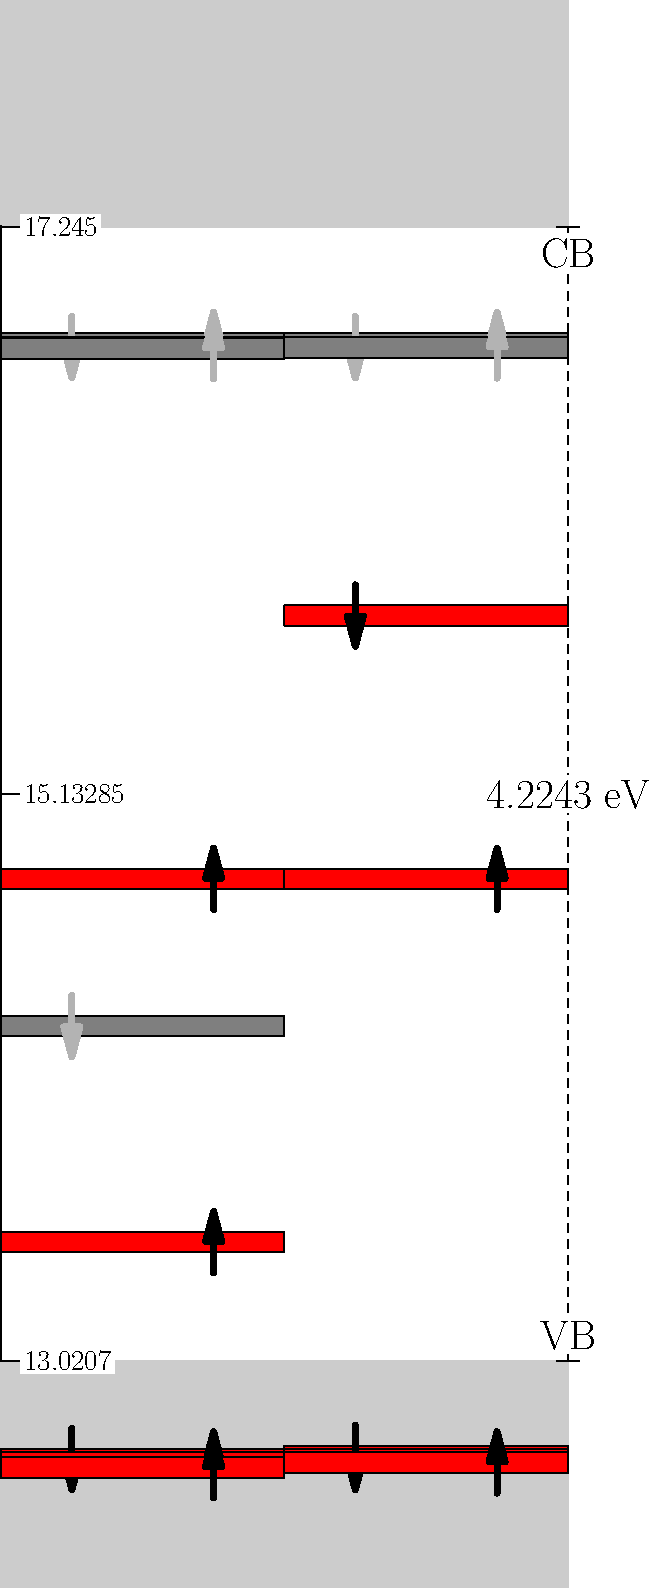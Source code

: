 
string LUMO_TITLE="";

real ENERGIE_LB_PRISTINE   = 17.2450 ;
real ENERGIE_VB_PRISTINE   = 13.0207 ;

real OBERKANTE     = 100;
real UNTERKANTE    = 0;
real IMG_WIDTH     = 50;
real KANTEN_HEIGHT = 20;

bool DRAW_ENERGY     = false;
bool DRAW_BAND       = false;
bool DRAW_OCCUPATION = false;

unitsize(.2cm);
currentpen = fontsize(20);

struct state {
  static int state_count;
  real energy;
  real occupation;
  real band;
  real value;
  pen color;
  pen spin_color;
  pen spin_occupied_color   = black;
  pen spin_unoccupied_color = 0.7*white+dashed;
  pen occupied_color   = red;
  pen unoccupied_color = gray;
  string title         = "";
  real spin            = 0;
  real VB              = ENERGIE_VB_PRISTINE;
  real LB              = ENERGIE_LB_PRISTINE;
  real DASH_WIDTH      = 25;
  real DASH_HEIGHT     = 1.8;
  real X_COORD         = 0;
  real Y_OFFSET        = 0;
  real OCCUPATION_CUTOFF = 0.1;
  real getPlottingValue (){
    real val = 100*(energy - VB)/(LB-VB);
    return val + Y_OFFSET;
  };
  bool isOccupied(){
    if ( occupation >= OCCUPATION_CUTOFF ) {
      return true;
    } else {
      return false;
    }
  };
  state setStyle(){
    real parameter;
    if ( spin != 0 ) {
      parameter = occupation;
    } else {
      parameter = occupation/2;
    }
    color = parameter*occupied_color+(1-parameter)*unoccupied_color;
    spin_color = parameter*spin_occupied_color+(1-parameter)*spin_unoccupied_color+linewidth(3);
    return this;
  };
  void operator init(real energy, real spin, real occupation, real band){
    this.energy     = energy;
    this.occupation = occupation;
    this.band       = band;
    this.spin       = spin;
    this.value      = getPlottingValue();
    state_count    += 1;
    setStyle();
  };
  pair getMiddlePoint (  ){
    real x,y;
    x = X_COORD+(DASH_WIDTH)/2;
    y = value + (DASH_HEIGHT)/2;
    return (x,y);
  };
  state setColors (pen color, pen spin_color=this.spin_color){
    this.color = color;
    this.spin_color = spin_color;
    return this;
  };
  state setAutoPosition (){
    int controller = state_count%2;
    X_COORD=0+controller*(DASH_WIDTH);
    return this;
  };
  bool  isLeft (){
    if ( getMiddlePoint().x >= IMG_WIDTH/2 ) {
      return false;
    }
    else{
      return true;
    }
  };
  bool isUp (){   return spin == 1?true:false; };
  bool isDown (){ return spin == 2?true:false; };
  pair getSpinPosition (bool up=false){
    real x_deviation = 0.25*DASH_WIDTH;
    pair middle      = getMiddlePoint();
    if (up) {
      return (middle - (-x_deviation,0));
    } else {
      return (middle + (-x_deviation,0));
    }
  };
  path getSpinArrow (){
    bool up = isUp();
    pair position = getSpinPosition(up);
    real height = 3*DASH_HEIGHT;
    if (isUp()) {
      return position - (0,height/2) -- position + (0,height/2);
    } else {
      return position + (0,height/2) -- position - (0,height/2);
    }
  };
  state draw_energy (){
    if ( isLeft() ) {
      label((string)energy, (X_COORD,value), W, red);
    } else {
      label((string)energy, (X_COORD+DASH_WIDTH, value), E, red);
    }
    return this;
  };
  state draw_spin(){
    path spinArrow = getSpinArrow();
    draw(spinArrow, spin_color,Arrow(15));
    return this;
  };
  state draw (
      bool draw_band       = false,
      bool draw_occupation = true,
      bool draw_energy     = true
      ){
    filldraw(
        box(
          (X_COORD,value)
          ,(X_COORD+DASH_WIDTH,value+DASH_HEIGHT)
          ),
        color,color*0
        );
    if ( draw_band )
      label(scale(1)*(string)band       , getMiddlePoint() - (DASH_WIDTH/4 , 0) , black);
    if ( draw_occupation && occupation != 0)
      label(scale(1)*(string)occupation , getSpinPosition(!isUp()) , black);
    if ( draw_energy ) draw_energy();
    if ( spin != 0 ) draw_spin();
    return this;
  };
};



//----------------------------
//-  Valence and Cond bands  -
//----------------------------


label(LUMO_TITLE, (25, 100+KANTEN_HEIGHT/1.1), 0.8*blue);

path UNTERKANTE_BOX = box((0 , UNTERKANTE) , (IMG_WIDTH , UNTERKANTE - KANTEN_HEIGHT));
path OBERKANTE_BOX  = box((0 , OBERKANTE)  , (IMG_WIDTH , OBERKANTE + KANTEN_HEIGHT));

pen bandStyle = .8*white;
filldraw(OBERKANTE_BOX  , bandStyle, bandStyle);
filldraw(UNTERKANTE_BOX , bandStyle, bandStyle);







/* DRAW STATES {{{1 */
/********************/

//energy, spin, occupation, band
state(16.7745, 1, 0.00000, 1028)
.setAutoPosition()
.draw( draw_band       = DRAW_BAND,
    draw_occupation = DRAW_OCCUPATION,
    draw_energy     = DRAW_ENERGY
);

//energy, spin, occupation, band
state(16.7745, 1, 0.00000, 1029)
.setAutoPosition()
.draw( draw_band       = DRAW_BAND,
    draw_occupation = DRAW_OCCUPATION,
    draw_energy     = DRAW_ENERGY
);

//energy, spin, occupation, band
state(16.7588, 2, 0.00000, 1026)
.setAutoPosition()
.draw( draw_band       = DRAW_BAND,
    draw_occupation = DRAW_OCCUPATION,
    draw_energy     = DRAW_ENERGY
);

//energy, spin, occupation, band
state(16.7588, 2, 0.00000, 1027)
.setAutoPosition()
.draw( draw_band       = DRAW_BAND,
    draw_occupation = DRAW_OCCUPATION,
    draw_energy     = DRAW_ENERGY
);

//energy, spin, occupation, band
state(16.7585, 2, 0.00000, 1025)
.setAutoPosition()
.draw( draw_band       = DRAW_BAND,
    draw_occupation = DRAW_OCCUPATION,
    draw_energy     = DRAW_ENERGY
);

//energy, spin, occupation, band
state(16.7575, 1, 0.00000, 1026)
.setAutoPosition()
.draw( draw_band       = DRAW_BAND,
    draw_occupation = DRAW_OCCUPATION,
    draw_energy     = DRAW_ENERGY
);

//energy, spin, occupation, band
state(16.7575, 1, 0.00000, 1027)
.setAutoPosition()
.draw( draw_band       = DRAW_BAND,
    draw_occupation = DRAW_OCCUPATION,
    draw_energy     = DRAW_ENERGY
);

//energy, spin, occupation, band
state(16.7543, 1, 0.00000, 1025)
.setAutoPosition()
.draw( draw_band       = DRAW_BAND,
    draw_occupation = DRAW_OCCUPATION,
    draw_energy     = DRAW_ENERGY
);

//energy, spin, occupation, band
state(15.7589, 2, 0.00000, 1024)
.setAutoPosition()
.draw( draw_band       = DRAW_BAND,
    draw_occupation = DRAW_OCCUPATION,
    draw_energy     = DRAW_ENERGY
);

//energy, spin, occupation, band
state(14.2288, 2, 0.00000, 1022)
.setAutoPosition()
.draw( draw_band       = DRAW_BAND,
    draw_occupation = DRAW_OCCUPATION,
    draw_energy     = DRAW_ENERGY
);

//energy, spin, occupation, band
state(15.7589, 2, 1.00000, 1023)
.setAutoPosition()
.draw( draw_band       = DRAW_BAND,
    draw_occupation = DRAW_OCCUPATION,
    draw_energy     = DRAW_ENERGY
);

//energy, spin, occupation, band
state(14.7781, 1, 1.00000, 1024)
.setAutoPosition()
.draw( draw_band       = DRAW_BAND,
    draw_occupation = DRAW_OCCUPATION,
    draw_energy     = DRAW_ENERGY
);

//energy, spin, occupation, band
state(14.7781, 1, 1.00000, 1023)
.setAutoPosition()
.draw( draw_band       = DRAW_BAND,
    draw_occupation = DRAW_OCCUPATION,
    draw_energy     = DRAW_ENERGY
);

//energy, spin, occupation, band
state(13.4247, 1, 1.00000, 1022)
.setAutoPosition()
.draw( draw_band       = DRAW_BAND,
    draw_occupation = DRAW_OCCUPATION,
    draw_energy     = DRAW_ENERGY
);

//energy, spin, occupation, band
state(12.6279, 2, 1.00000, 1021)
.setAutoPosition()
.draw( draw_band       = DRAW_BAND,
    draw_occupation = DRAW_OCCUPATION,
    draw_energy     = DRAW_ENERGY
);

//energy, spin, occupation, band
state(12.6166, 2, 1.00000, 1020)
.setAutoPosition()
.draw( draw_band       = DRAW_BAND,
    draw_occupation = DRAW_OCCUPATION,
    draw_energy     = DRAW_ENERGY
);

//energy, spin, occupation, band
state(12.6166, 2, 1.00000, 1019)
.setAutoPosition()
.draw( draw_band       = DRAW_BAND,
    draw_occupation = DRAW_OCCUPATION,
    draw_energy     = DRAW_ENERGY
);

//energy, spin, occupation, band
state(12.6039, 1, 1.00000, 1021)
.setAutoPosition()
.draw( draw_band       = DRAW_BAND,
    draw_occupation = DRAW_OCCUPATION,
    draw_energy     = DRAW_ENERGY
);

//energy, spin, occupation, band
state(12.6039, 1, 1.00000, 1020)
.setAutoPosition()
.draw( draw_band       = DRAW_BAND,
    draw_occupation = DRAW_OCCUPATION,
    draw_energy     = DRAW_ENERGY
);

//energy, spin, occupation, band
state(12.5855, 1, 1.00000, 1019)
.setAutoPosition()
.draw( draw_band       = DRAW_BAND,
    draw_occupation = DRAW_OCCUPATION,
    draw_energy     = DRAW_ENERGY
);



//---------------
//-  SCALE  {{{1-
//---------------

real pointsToEnergy ( real point ){
  return (ENERGIE_LB_PRISTINE-ENERGIE_VB_PRISTINE)*point/100 + ENERGIE_VB_PRISTINE;
};
int steps = 2;
real width = 100/steps;

// Bandgap

draw((50,0)--(50,100),dashed+linewidth(.5), Bars(4mm));
label((string)(ENERGIE_LB_PRISTINE-ENERGIE_VB_PRISTINE)+" eV", (50,50), Fill(white));
label("VB", (IMG_WIDTH,0)+UNTERKANTE, N, Fill(white));
label("CB", (IMG_WIDTH,100)+UNTERKANTE, S, Fill(white));


// SCALE
draw((0,0)--(0,100), linewidth(1));
for ( int i = 0; i <= steps; i+=1 ) {
  // SCALE TICKS
  draw((0,width*i)--(2,width*i));
  // SCALE LABELS
  label(scale(0.7)*(string)pointsToEnergy(width*i), (1,width*i), E, Fill(white));
}

// vim: nospell
//vim-run: asy -f pdf % && mupdf $(basename % .asy).pdf &
//vim-run: asy -batchView



